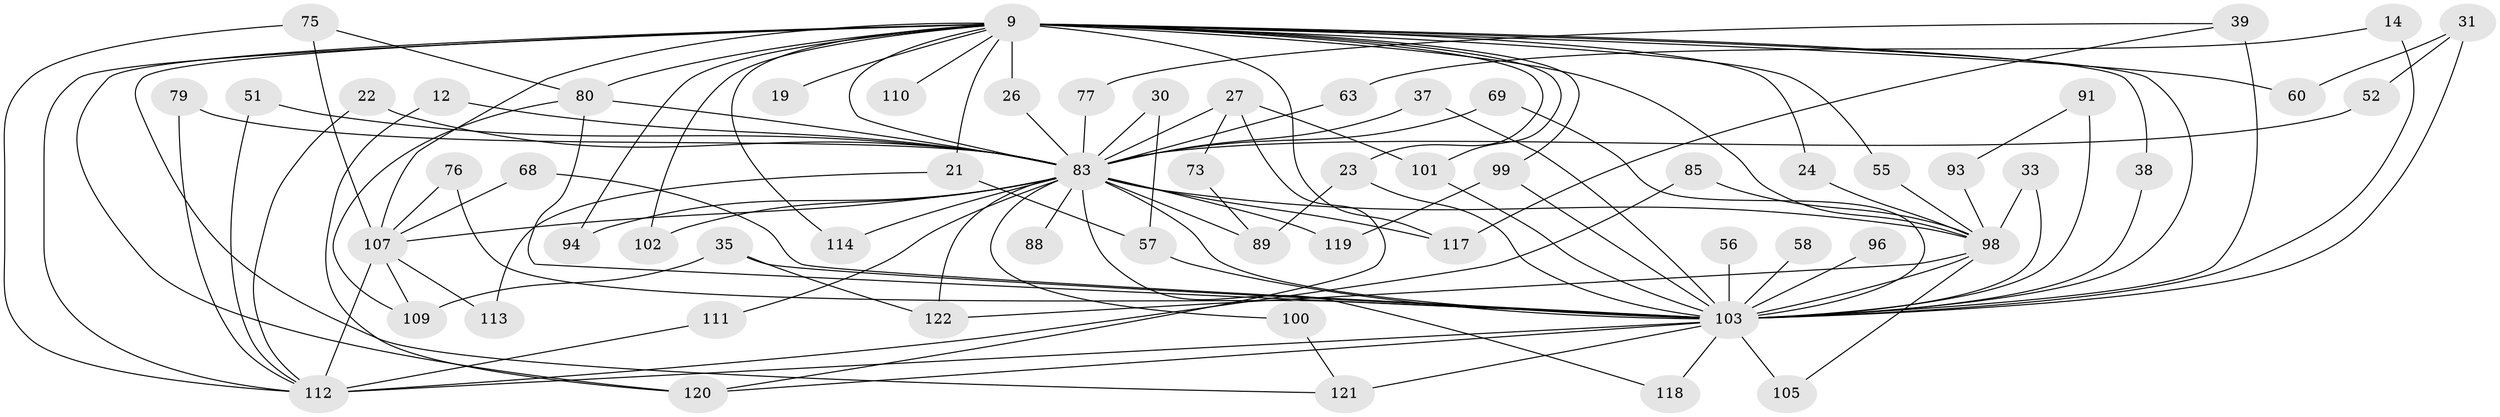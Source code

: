 // original degree distribution, {15: 0.00819672131147541, 25: 0.00819672131147541, 19: 0.00819672131147541, 20: 0.01639344262295082, 13: 0.00819672131147541, 29: 0.01639344262295082, 22: 0.00819672131147541, 34: 0.00819672131147541, 9: 0.00819672131147541, 3: 0.2459016393442623, 7: 0.02459016393442623, 4: 0.07377049180327869, 2: 0.5163934426229508, 5: 0.04918032786885246}
// Generated by graph-tools (version 1.1) at 2025/45/03/09/25 04:45:22]
// undirected, 61 vertices, 115 edges
graph export_dot {
graph [start="1"]
  node [color=gray90,style=filled];
  9 [super="+4+2"];
  12;
  14;
  19;
  21;
  22;
  23;
  24;
  26;
  27;
  30;
  31;
  33;
  35 [super="+32"];
  37;
  38;
  39;
  51;
  52;
  55;
  56;
  57 [super="+41+16"];
  58;
  60;
  63 [super="+49"];
  68;
  69;
  73;
  75 [super="+45"];
  76 [super="+66"];
  77;
  79;
  80 [super="+53+70+64"];
  83 [super="+67+7"];
  85 [super="+42"];
  88;
  89 [super="+48"];
  91;
  93;
  94;
  96;
  98 [super="+86+5"];
  99 [super="+17"];
  100;
  101 [super="+47"];
  102;
  103 [super="+95+81+92+10"];
  105;
  107 [super="+87+90"];
  109 [super="+108"];
  110;
  111;
  112 [super="+82+54+18"];
  113;
  114 [super="+72+106"];
  117 [super="+116+62"];
  118 [super="+25+104"];
  119 [super="+115+78"];
  120 [super="+44+97"];
  121 [super="+46"];
  122 [super="+13"];
  9 -- 19 [weight=2];
  9 -- 21 [weight=2];
  9 -- 24;
  9 -- 38;
  9 -- 83 [weight=7];
  9 -- 94;
  9 -- 102;
  9 -- 110 [weight=2];
  9 -- 26;
  9 -- 99 [weight=2];
  9 -- 55;
  9 -- 121;
  9 -- 23;
  9 -- 114 [weight=3];
  9 -- 117 [weight=3];
  9 -- 60;
  9 -- 98 [weight=7];
  9 -- 101;
  9 -- 120;
  9 -- 112 [weight=4];
  9 -- 107 [weight=4];
  9 -- 80;
  9 -- 103 [weight=11];
  12 -- 83 [weight=2];
  12 -- 120;
  14 -- 63;
  14 -- 103 [weight=2];
  21 -- 113;
  21 -- 57;
  22 -- 83;
  22 -- 112;
  23 -- 89;
  23 -- 103;
  24 -- 98;
  26 -- 83;
  27 -- 73;
  27 -- 101;
  27 -- 83 [weight=2];
  27 -- 120;
  30 -- 57;
  30 -- 83;
  31 -- 52;
  31 -- 60;
  31 -- 103 [weight=3];
  33 -- 98;
  33 -- 103;
  35 -- 109;
  35 -- 122;
  35 -- 103 [weight=3];
  37 -- 83;
  37 -- 103;
  38 -- 103;
  39 -- 77;
  39 -- 117;
  39 -- 103 [weight=3];
  51 -- 83;
  51 -- 112;
  52 -- 83;
  55 -- 98;
  56 -- 103 [weight=2];
  57 -- 103 [weight=3];
  58 -- 103;
  63 -- 83 [weight=2];
  68 -- 107;
  68 -- 103;
  69 -- 83;
  69 -- 103;
  73 -- 89;
  75 -- 112;
  75 -- 107;
  75 -- 80;
  76 -- 107;
  76 -- 103;
  77 -- 83;
  79 -- 83;
  79 -- 112;
  80 -- 83 [weight=2];
  80 -- 109;
  80 -- 103 [weight=4];
  83 -- 88 [weight=2];
  83 -- 89 [weight=2];
  83 -- 94;
  83 -- 98 [weight=5];
  83 -- 100;
  83 -- 102;
  83 -- 107 [weight=4];
  83 -- 111;
  83 -- 114;
  83 -- 118 [weight=2];
  83 -- 119 [weight=3];
  83 -- 122;
  83 -- 117;
  83 -- 103 [weight=8];
  85 -- 98 [weight=2];
  85 -- 112;
  91 -- 93;
  91 -- 103 [weight=2];
  93 -- 98;
  96 -- 103 [weight=2];
  98 -- 105;
  98 -- 122;
  98 -- 103 [weight=7];
  99 -- 119;
  99 -- 103;
  100 -- 121;
  101 -- 103;
  103 -- 120;
  103 -- 105;
  103 -- 121 [weight=2];
  103 -- 112 [weight=6];
  103 -- 118 [weight=2];
  107 -- 109;
  107 -- 112;
  107 -- 113;
  111 -- 112;
}
